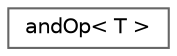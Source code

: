digraph "Graphical Class Hierarchy"
{
 // LATEX_PDF_SIZE
  bgcolor="transparent";
  edge [fontname=Helvetica,fontsize=10,labelfontname=Helvetica,labelfontsize=10];
  node [fontname=Helvetica,fontsize=10,shape=box,height=0.2,width=0.4];
  rankdir="LR";
  Node0 [id="Node000000",label="andOp\< T \>",height=0.2,width=0.4,color="grey40", fillcolor="white", style="filled",URL="$structFoam_1_1andOp.html",tooltip=" "];
}
